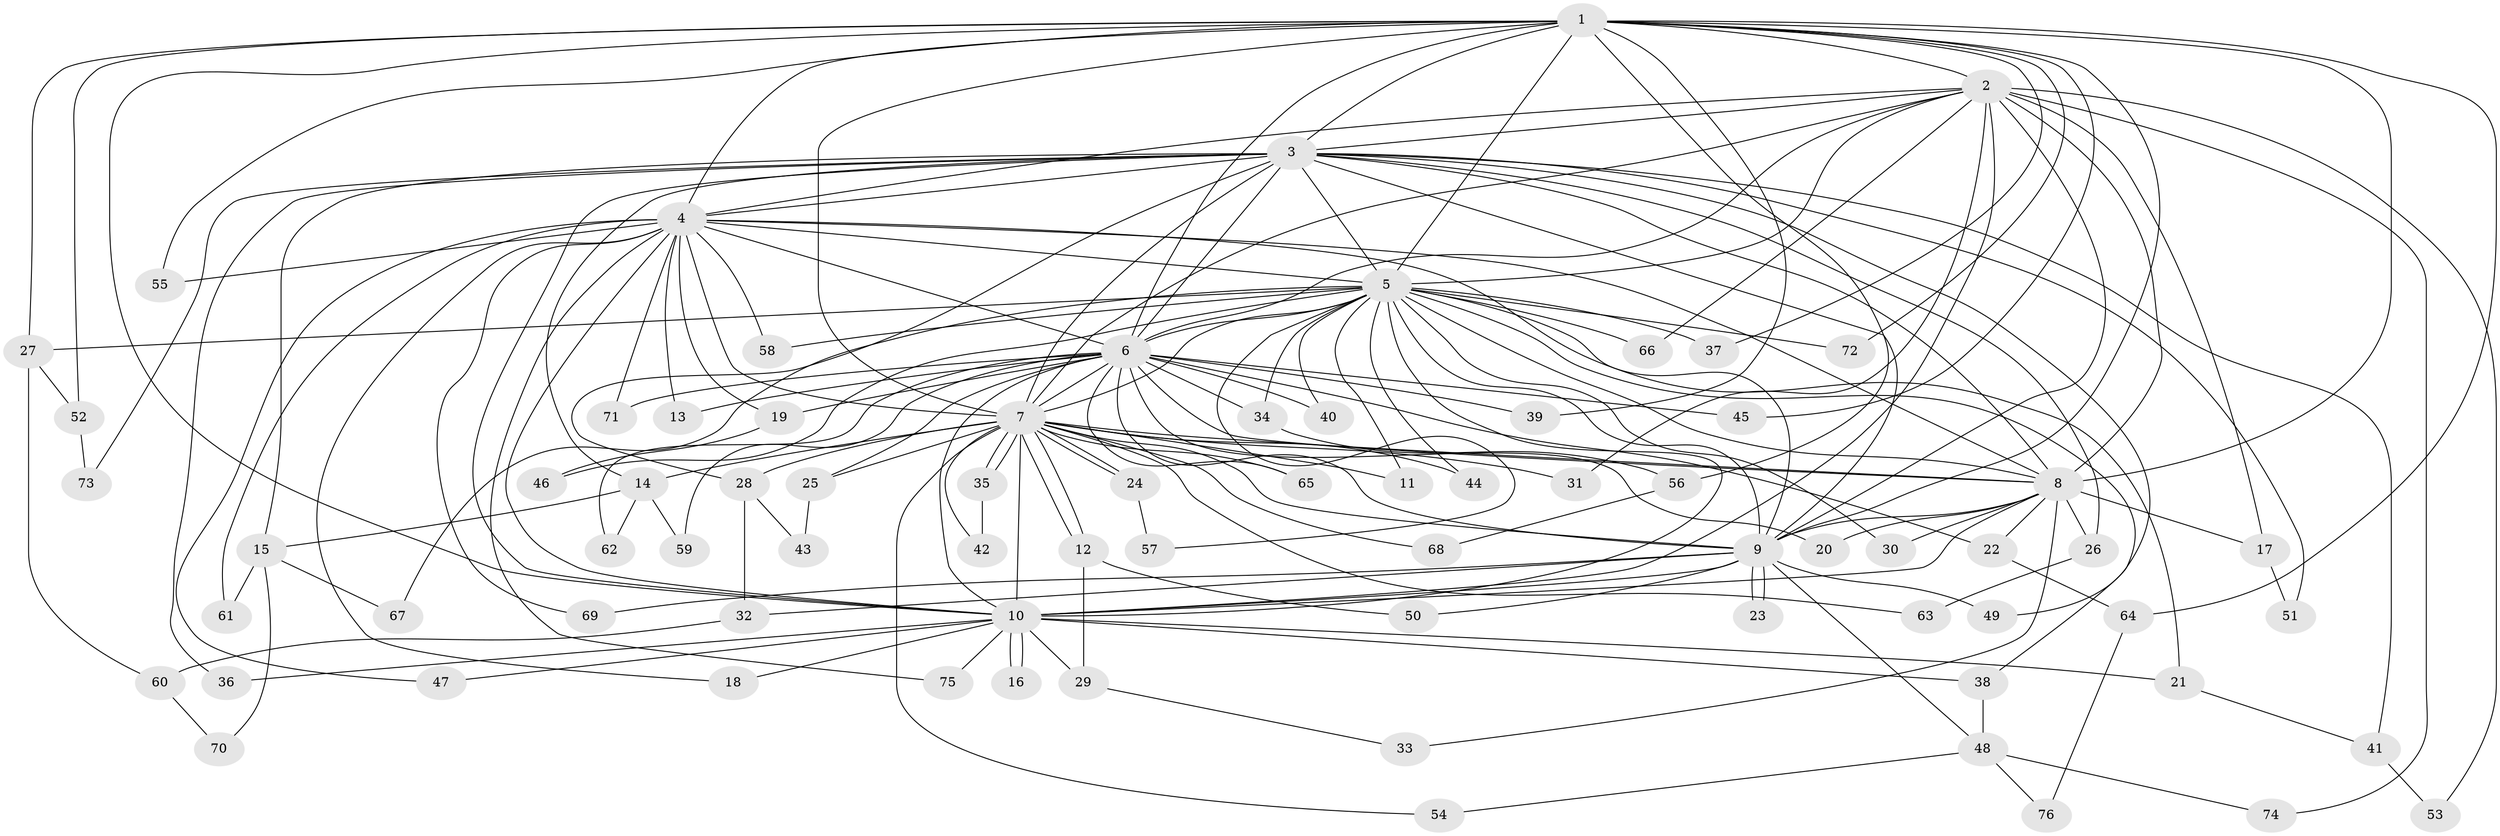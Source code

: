 // Generated by graph-tools (version 1.1) at 2025/13/03/09/25 04:13:52]
// undirected, 76 vertices, 177 edges
graph export_dot {
graph [start="1"]
  node [color=gray90,style=filled];
  1;
  2;
  3;
  4;
  5;
  6;
  7;
  8;
  9;
  10;
  11;
  12;
  13;
  14;
  15;
  16;
  17;
  18;
  19;
  20;
  21;
  22;
  23;
  24;
  25;
  26;
  27;
  28;
  29;
  30;
  31;
  32;
  33;
  34;
  35;
  36;
  37;
  38;
  39;
  40;
  41;
  42;
  43;
  44;
  45;
  46;
  47;
  48;
  49;
  50;
  51;
  52;
  53;
  54;
  55;
  56;
  57;
  58;
  59;
  60;
  61;
  62;
  63;
  64;
  65;
  66;
  67;
  68;
  69;
  70;
  71;
  72;
  73;
  74;
  75;
  76;
  1 -- 2;
  1 -- 3;
  1 -- 4;
  1 -- 5;
  1 -- 6;
  1 -- 7;
  1 -- 8;
  1 -- 9;
  1 -- 10;
  1 -- 27;
  1 -- 37;
  1 -- 39;
  1 -- 45;
  1 -- 52;
  1 -- 55;
  1 -- 56;
  1 -- 64;
  1 -- 72;
  2 -- 3;
  2 -- 4;
  2 -- 5;
  2 -- 6;
  2 -- 7;
  2 -- 8;
  2 -- 9;
  2 -- 10;
  2 -- 17;
  2 -- 31;
  2 -- 53;
  2 -- 66;
  2 -- 74;
  3 -- 4;
  3 -- 5;
  3 -- 6;
  3 -- 7;
  3 -- 8;
  3 -- 9;
  3 -- 10;
  3 -- 14;
  3 -- 15;
  3 -- 26;
  3 -- 28;
  3 -- 36;
  3 -- 41;
  3 -- 49;
  3 -- 51;
  3 -- 73;
  4 -- 5;
  4 -- 6;
  4 -- 7;
  4 -- 8;
  4 -- 9;
  4 -- 10;
  4 -- 13;
  4 -- 18;
  4 -- 19;
  4 -- 47;
  4 -- 55;
  4 -- 58;
  4 -- 61;
  4 -- 69;
  4 -- 71;
  4 -- 75;
  5 -- 6;
  5 -- 7;
  5 -- 8;
  5 -- 9;
  5 -- 10;
  5 -- 11;
  5 -- 21;
  5 -- 27;
  5 -- 30;
  5 -- 34;
  5 -- 37;
  5 -- 38;
  5 -- 40;
  5 -- 44;
  5 -- 46;
  5 -- 57;
  5 -- 58;
  5 -- 66;
  5 -- 67;
  5 -- 72;
  6 -- 7;
  6 -- 8;
  6 -- 9;
  6 -- 10;
  6 -- 13;
  6 -- 19;
  6 -- 20;
  6 -- 22;
  6 -- 25;
  6 -- 34;
  6 -- 39;
  6 -- 40;
  6 -- 45;
  6 -- 59;
  6 -- 62;
  6 -- 65;
  6 -- 71;
  7 -- 8;
  7 -- 9;
  7 -- 10;
  7 -- 11;
  7 -- 12;
  7 -- 12;
  7 -- 14;
  7 -- 24;
  7 -- 24;
  7 -- 25;
  7 -- 28;
  7 -- 31;
  7 -- 35;
  7 -- 35;
  7 -- 42;
  7 -- 44;
  7 -- 54;
  7 -- 63;
  7 -- 65;
  7 -- 68;
  8 -- 9;
  8 -- 10;
  8 -- 17;
  8 -- 20;
  8 -- 22;
  8 -- 26;
  8 -- 30;
  8 -- 33;
  9 -- 10;
  9 -- 23;
  9 -- 23;
  9 -- 32;
  9 -- 48;
  9 -- 49;
  9 -- 50;
  9 -- 69;
  10 -- 16;
  10 -- 16;
  10 -- 18;
  10 -- 21;
  10 -- 29;
  10 -- 36;
  10 -- 38;
  10 -- 47;
  10 -- 75;
  12 -- 29;
  12 -- 50;
  14 -- 15;
  14 -- 59;
  14 -- 62;
  15 -- 61;
  15 -- 67;
  15 -- 70;
  17 -- 51;
  19 -- 46;
  21 -- 41;
  22 -- 64;
  24 -- 57;
  25 -- 43;
  26 -- 63;
  27 -- 52;
  27 -- 60;
  28 -- 32;
  28 -- 43;
  29 -- 33;
  32 -- 60;
  34 -- 56;
  35 -- 42;
  38 -- 48;
  41 -- 53;
  48 -- 54;
  48 -- 74;
  48 -- 76;
  52 -- 73;
  56 -- 68;
  60 -- 70;
  64 -- 76;
}
